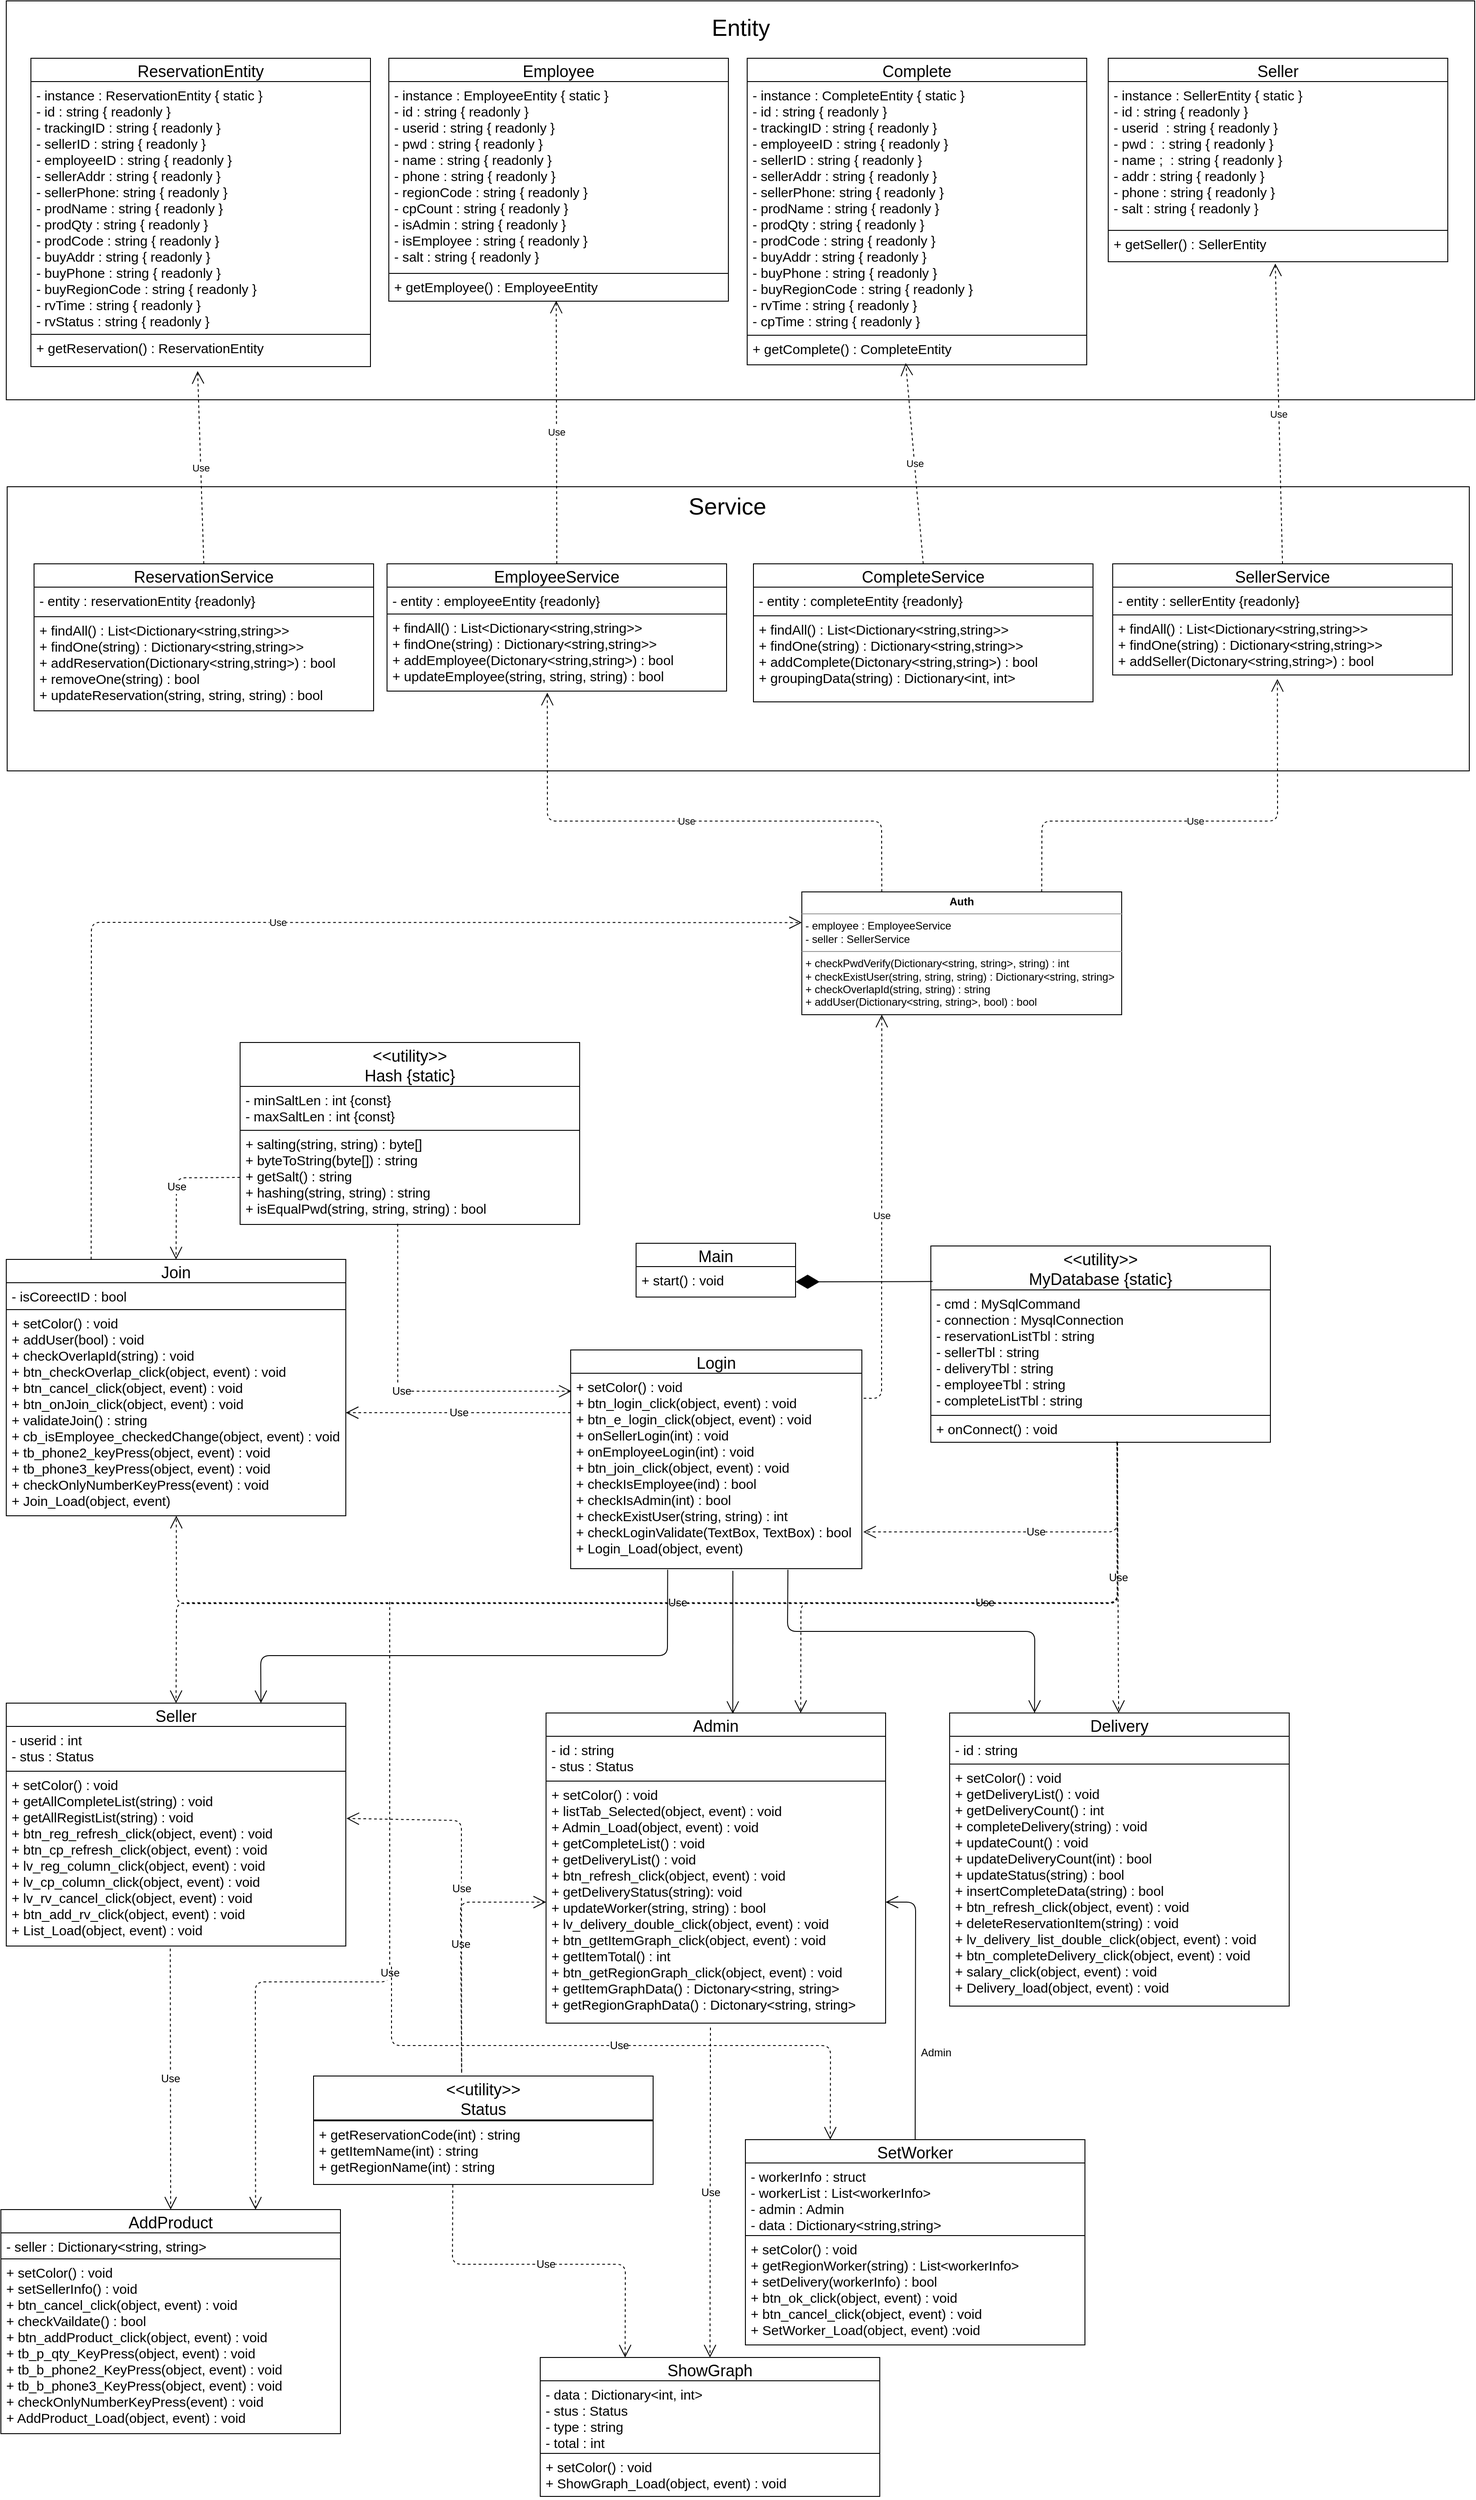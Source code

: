 <mxfile version="14.8.4" type="github">
  <diagram id="oSv4Y92BBNnoPvyLPGs2" name="Page-1">
    <mxGraphModel dx="1422" dy="4244" grid="0" gridSize="10" guides="1" tooltips="1" connect="1" arrows="1" fold="1" page="1" pageScale="1" pageWidth="827" pageHeight="1169" math="0" shadow="0">
      <root>
        <mxCell id="0" />
        <mxCell id="1" parent="0" />
        <mxCell id="yORRtbGyCObNPFcXxPLe-13" value="" style="rounded=0;whiteSpace=wrap;html=1;" parent="1" vertex="1">
          <mxGeometry x="449" y="-1992" width="1632" height="317" as="geometry" />
        </mxCell>
        <mxCell id="5RVhHK1BcyktXu9WH8TN-3" value="Main" style="swimlane;fontStyle=0;childLayout=stackLayout;horizontal=1;startSize=26;fillColor=none;horizontalStack=0;resizeParent=1;resizeParentMax=0;resizeLast=0;collapsible=1;marginBottom=0;fontSize=18;" parent="1" vertex="1">
          <mxGeometry x="1151" y="-1148" width="178" height="60" as="geometry" />
        </mxCell>
        <mxCell id="5RVhHK1BcyktXu9WH8TN-5" value="+ start() : void" style="text;strokeColor=none;fillColor=none;align=left;verticalAlign=top;spacingLeft=4;spacingRight=4;overflow=hidden;rotatable=0;points=[[0,0.5],[1,0.5]];portConstraint=eastwest;fontSize=15;" parent="5RVhHK1BcyktXu9WH8TN-3" vertex="1">
          <mxGeometry y="26" width="178" height="34" as="geometry" />
        </mxCell>
        <mxCell id="5RVhHK1BcyktXu9WH8TN-8" value="Login" style="swimlane;fontStyle=0;childLayout=stackLayout;horizontal=1;startSize=26;fillColor=none;horizontalStack=0;resizeParent=1;resizeParentMax=0;resizeLast=0;collapsible=1;marginBottom=0;fontSize=18;" parent="1" vertex="1">
          <mxGeometry x="1078" y="-1029" width="325" height="244" as="geometry" />
        </mxCell>
        <mxCell id="5RVhHK1BcyktXu9WH8TN-9" value="+ setColor() : void&#xa;+ btn_login_click(object, event) : void&#xa;+ btn_e_login_click(object, event) : void&#xa;+ onSellerLogin(int) : void&#xa;+ onEmployeeLogin(int) : void&#xa;+ btn_join_click(object, event) : void&#xa;+ checkIsEmployee(ind) : bool&#xa;+ checkIsAdmin(int) : bool&#xa;+ checkExistUser(string, string) : int&#xa;+ checkLoginValidate(TextBox, TextBox) : bool&#xa;+ Login_Load(object, event)" style="text;strokeColor=none;fillColor=none;align=left;verticalAlign=top;spacingLeft=4;spacingRight=4;overflow=hidden;rotatable=0;points=[[0,0.5],[1,0.5]];portConstraint=eastwest;fontSize=15;" parent="5RVhHK1BcyktXu9WH8TN-8" vertex="1">
          <mxGeometry y="26" width="325" height="218" as="geometry" />
        </mxCell>
        <mxCell id="5RVhHK1BcyktXu9WH8TN-11" value="Join" style="swimlane;fontStyle=0;childLayout=stackLayout;horizontal=1;startSize=26;fillColor=none;horizontalStack=0;resizeParent=1;resizeParentMax=0;resizeLast=0;collapsible=1;marginBottom=0;fontSize=18;" parent="1" vertex="1">
          <mxGeometry x="448" y="-1130" width="379" height="286" as="geometry" />
        </mxCell>
        <mxCell id="5RVhHK1BcyktXu9WH8TN-12" value="- isCoreectID : bool" style="text;fillColor=none;align=left;verticalAlign=top;spacingLeft=4;spacingRight=4;overflow=hidden;rotatable=0;points=[[0,0.5],[1,0.5]];portConstraint=eastwest;fontSize=15;strokeWidth=1;perimeterSpacing=0;rounded=0;strokeColor=#000000;" parent="5RVhHK1BcyktXu9WH8TN-11" vertex="1">
          <mxGeometry y="26" width="379" height="30" as="geometry" />
        </mxCell>
        <mxCell id="5RVhHK1BcyktXu9WH8TN-13" value="+ setColor() : void&#xa;+ addUser(bool) : void&#xa;+ checkOverlapId(string) : void&#xa;+ btn_checkOverlap_click(object, event) : void&#xa;+ btn_cancel_click(object, event) : void&#xa;+ btn_onJoin_click(object, event) : void&#xa;+ validateJoin() : string&#xa;+ cb_isEmployee_checkedChange(object, event) : void&#xa;+ tb_phone2_keyPress(object, event) : void&#xa;+ tb_phone3_keyPress(object, event) : void&#xa;+ checkOnlyNumberKeyPress(event) : void&#xa;+ Join_Load(object, event)" style="text;strokeColor=none;fillColor=none;align=left;verticalAlign=top;spacingLeft=4;spacingRight=4;overflow=hidden;rotatable=0;points=[[0,0.5],[1,0.5]];portConstraint=eastwest;fontSize=15;" parent="5RVhHK1BcyktXu9WH8TN-11" vertex="1">
          <mxGeometry y="56" width="379" height="230" as="geometry" />
        </mxCell>
        <mxCell id="5RVhHK1BcyktXu9WH8TN-17" value="Seller" style="swimlane;fontStyle=0;childLayout=stackLayout;horizontal=1;startSize=26;fillColor=none;horizontalStack=0;resizeParent=1;resizeParentMax=0;resizeLast=0;collapsible=1;marginBottom=0;fontSize=18;" parent="1" vertex="1">
          <mxGeometry x="448" y="-635" width="379" height="271" as="geometry" />
        </mxCell>
        <mxCell id="5RVhHK1BcyktXu9WH8TN-18" value="- userid : int&#xa;- stus : Status" style="text;fillColor=none;align=left;verticalAlign=top;spacingLeft=4;spacingRight=4;overflow=hidden;rotatable=0;points=[[0,0.5],[1,0.5]];portConstraint=eastwest;fontSize=15;strokeWidth=1;perimeterSpacing=0;rounded=0;strokeColor=#000000;" parent="5RVhHK1BcyktXu9WH8TN-17" vertex="1">
          <mxGeometry y="26" width="379" height="50" as="geometry" />
        </mxCell>
        <mxCell id="5RVhHK1BcyktXu9WH8TN-22" value="+ setColor() : void&#xa;+ getAllCompleteList(string) : void&#xa;+ getAllRegistList(string) : void&#xa;+ btn_reg_refresh_click(object, event) : void&#xa;+ btn_cp_refresh_click(object, event) : void&#xa;+ lv_reg_column_click(object, event) : void&#xa;+ lv_cp_column_click(object, event) : void&#xa;+ lv_rv_cancel_click(object, event) : void&#xa;+ btn_add_rv_click(object, event) : void&#xa;+ List_Load(object, event) : void" style="text;fillColor=none;align=left;verticalAlign=top;spacingLeft=4;spacingRight=4;overflow=hidden;rotatable=0;points=[[0,0.5],[1,0.5]];portConstraint=eastwest;fontSize=15;strokeWidth=1;perimeterSpacing=0;rounded=0;strokeColor=#000000;" parent="5RVhHK1BcyktXu9WH8TN-17" vertex="1">
          <mxGeometry y="76" width="379" height="195" as="geometry" />
        </mxCell>
        <mxCell id="5RVhHK1BcyktXu9WH8TN-23" value="AddProduct" style="swimlane;fontStyle=0;childLayout=stackLayout;horizontal=1;startSize=26;fillColor=none;horizontalStack=0;resizeParent=1;resizeParentMax=0;resizeLast=0;collapsible=1;marginBottom=0;fontSize=18;" parent="1" vertex="1">
          <mxGeometry x="442" y="-70" width="379" height="250" as="geometry" />
        </mxCell>
        <mxCell id="5RVhHK1BcyktXu9WH8TN-24" value="- seller : Dictionary&lt;string, string&gt;" style="text;fillColor=none;align=left;verticalAlign=top;spacingLeft=4;spacingRight=4;overflow=hidden;rotatable=0;points=[[0,0.5],[1,0.5]];portConstraint=eastwest;fontSize=15;strokeWidth=1;perimeterSpacing=0;rounded=0;strokeColor=#000000;" parent="5RVhHK1BcyktXu9WH8TN-23" vertex="1">
          <mxGeometry y="26" width="379" height="29" as="geometry" />
        </mxCell>
        <mxCell id="5RVhHK1BcyktXu9WH8TN-25" value="+ setColor() : void&#xa;+ setSellerInfo() : void&#xa;+ btn_cancel_click(object, event) : void&#xa;+ checkVaildate() : bool&#xa;+ btn_addProduct_click(object, event) : void&#xa;+ tb_p_qty_KeyPress(object, event) : void&#xa;+ tb_b_phone2_KeyPress(object, event) : void&#xa;+ tb_b_phone3_KeyPress(object, event) : void&#xa;+ checkOnlyNumberKeyPress(event) : void&#xa;+ AddProduct_Load(object, event) : void" style="text;fillColor=none;align=left;verticalAlign=top;spacingLeft=4;spacingRight=4;overflow=hidden;rotatable=0;points=[[0,0.5],[1,0.5]];portConstraint=eastwest;fontSize=15;strokeWidth=1;perimeterSpacing=0;rounded=0;strokeColor=#000000;" parent="5RVhHK1BcyktXu9WH8TN-23" vertex="1">
          <mxGeometry y="55" width="379" height="195" as="geometry" />
        </mxCell>
        <mxCell id="5RVhHK1BcyktXu9WH8TN-26" value="Admin" style="swimlane;fontStyle=0;childLayout=stackLayout;horizontal=1;startSize=26;fillColor=none;horizontalStack=0;resizeParent=1;resizeParentMax=0;resizeLast=0;collapsible=1;marginBottom=0;fontSize=18;" parent="1" vertex="1">
          <mxGeometry x="1050.5" y="-624" width="379" height="346" as="geometry" />
        </mxCell>
        <mxCell id="5RVhHK1BcyktXu9WH8TN-27" value="- id : string&#xa;- stus : Status" style="text;fillColor=none;align=left;verticalAlign=top;spacingLeft=4;spacingRight=4;overflow=hidden;rotatable=0;points=[[0,0.5],[1,0.5]];portConstraint=eastwest;fontSize=15;strokeWidth=1;perimeterSpacing=0;rounded=0;strokeColor=#000000;" parent="5RVhHK1BcyktXu9WH8TN-26" vertex="1">
          <mxGeometry y="26" width="379" height="50" as="geometry" />
        </mxCell>
        <mxCell id="5RVhHK1BcyktXu9WH8TN-28" value="+ setColor() : void&#xa;+ listTab_Selected(object, event) : void&#xa;+ Admin_Load(object, event) : void&#xa;+ getCompleteList() : void&#xa;+ getDeliveryList() : void&#xa;+ btn_refresh_click(object, event) : void&#xa;+ getDeliveryStatus(string): void&#xa;+ updateWorker(string, string) : bool&#xa;+ lv_delivery_double_click(object, event) : void&#xa;+ btn_getItemGraph_click(object, event) : void&#xa;+ getItemTotal() : int&#xa;+ btn_getRegionGraph_click(object, event) : void&#xa;+ getItemGraphData() : Dictonary&lt;string, string&gt;&#xa;+ getRegionGraphData() : Dictonary&lt;string, string&gt;" style="text;fillColor=none;align=left;verticalAlign=top;spacingLeft=4;spacingRight=4;overflow=hidden;rotatable=0;points=[[0,0.5],[1,0.5]];portConstraint=eastwest;fontSize=15;strokeWidth=1;perimeterSpacing=0;rounded=0;strokeColor=#000000;" parent="5RVhHK1BcyktXu9WH8TN-26" vertex="1">
          <mxGeometry y="76" width="379" height="270" as="geometry" />
        </mxCell>
        <mxCell id="5RVhHK1BcyktXu9WH8TN-29" value="Delivery" style="swimlane;fontStyle=0;childLayout=stackLayout;horizontal=1;startSize=26;fillColor=none;horizontalStack=0;resizeParent=1;resizeParentMax=0;resizeLast=0;collapsible=1;marginBottom=0;fontSize=18;" parent="1" vertex="1">
          <mxGeometry x="1501" y="-624" width="379" height="327" as="geometry" />
        </mxCell>
        <mxCell id="5RVhHK1BcyktXu9WH8TN-30" value="- id : string" style="text;fillColor=none;align=left;verticalAlign=top;spacingLeft=4;spacingRight=4;overflow=hidden;rotatable=0;points=[[0,0.5],[1,0.5]];portConstraint=eastwest;fontSize=15;strokeWidth=1;perimeterSpacing=0;rounded=0;strokeColor=#000000;" parent="5RVhHK1BcyktXu9WH8TN-29" vertex="1">
          <mxGeometry y="26" width="379" height="31" as="geometry" />
        </mxCell>
        <mxCell id="5RVhHK1BcyktXu9WH8TN-31" value="+ setColor() : void&#xa;+ getDeliveryList() : void&#xa;+ getDeliveryCount() : int&#xa;+ completeDelivery(string) : void&#xa;+ updateCount() : void&#xa;+ updateDeliveryCount(int) : bool&#xa;+ updateStatus(string) : bool&#xa;+ insertCompleteData(string) : bool&#xa;+ btn_refresh_click(object, event) : void&#xa;+ deleteReservationItem(string) : void&#xa;+ lv_delivery_list_double_click(object, event) : void&#xa;+ btn_completeDelivery_click(object, event) : void&#xa;+ salary_click(object, event) : void&#xa;+ Delivery_load(object, event) : void" style="text;fillColor=none;align=left;verticalAlign=top;spacingLeft=4;spacingRight=4;overflow=hidden;rotatable=0;points=[[0,0.5],[1,0.5]];portConstraint=eastwest;fontSize=15;strokeWidth=1;perimeterSpacing=0;rounded=0;strokeColor=#000000;" parent="5RVhHK1BcyktXu9WH8TN-29" vertex="1">
          <mxGeometry y="57" width="379" height="270" as="geometry" />
        </mxCell>
        <mxCell id="5RVhHK1BcyktXu9WH8TN-32" value="SetWorker" style="swimlane;fontStyle=0;childLayout=stackLayout;horizontal=1;startSize=26;fillColor=none;horizontalStack=0;resizeParent=1;resizeParentMax=0;resizeLast=0;collapsible=1;marginBottom=0;fontSize=18;" parent="1" vertex="1">
          <mxGeometry x="1273" y="-148" width="379" height="229" as="geometry" />
        </mxCell>
        <mxCell id="5RVhHK1BcyktXu9WH8TN-33" value="- workerInfo : struct&#xa;- workerList : List&lt;workerInfo&gt;&#xa;- admin : Admin&#xa;- data : Dictionary&lt;string,string&gt;&#xa;" style="text;fillColor=none;align=left;verticalAlign=top;spacingLeft=4;spacingRight=4;overflow=hidden;rotatable=0;points=[[0,0.5],[1,0.5]];portConstraint=eastwest;fontSize=15;strokeWidth=1;perimeterSpacing=0;rounded=0;strokeColor=#000000;" parent="5RVhHK1BcyktXu9WH8TN-32" vertex="1">
          <mxGeometry y="26" width="379" height="81" as="geometry" />
        </mxCell>
        <mxCell id="5RVhHK1BcyktXu9WH8TN-34" value="+ setColor() : void&#xa;+ getRegionWorker(string) : List&lt;workerInfo&gt;&#xa;+ setDelivery(workerInfo) : bool&#xa;+ btn_ok_click(object, event) : void&#xa;+ btn_cancel_click(object, event) : void&#xa;+ SetWorker_Load(object, event) :void" style="text;fillColor=none;align=left;verticalAlign=top;spacingLeft=4;spacingRight=4;overflow=hidden;rotatable=0;points=[[0,0.5],[1,0.5]];portConstraint=eastwest;fontSize=15;strokeWidth=1;perimeterSpacing=0;rounded=0;strokeColor=#000000;" parent="5RVhHK1BcyktXu9WH8TN-32" vertex="1">
          <mxGeometry y="107" width="379" height="122" as="geometry" />
        </mxCell>
        <mxCell id="5RVhHK1BcyktXu9WH8TN-35" value="ShowGraph" style="swimlane;fontStyle=0;childLayout=stackLayout;horizontal=1;startSize=26;fillColor=none;horizontalStack=0;resizeParent=1;resizeParentMax=0;resizeLast=0;collapsible=1;marginBottom=0;fontSize=18;" parent="1" vertex="1">
          <mxGeometry x="1044" y="95" width="379" height="155" as="geometry" />
        </mxCell>
        <mxCell id="5RVhHK1BcyktXu9WH8TN-36" value="- data : Dictionary&lt;int, int&gt;&#xa;- stus : Status&#xa;- type : string&#xa;- total : int" style="text;fillColor=none;align=left;verticalAlign=top;spacingLeft=4;spacingRight=4;overflow=hidden;rotatable=0;points=[[0,0.5],[1,0.5]];portConstraint=eastwest;fontSize=15;strokeWidth=1;perimeterSpacing=0;rounded=0;strokeColor=#000000;" parent="5RVhHK1BcyktXu9WH8TN-35" vertex="1">
          <mxGeometry y="26" width="379" height="81" as="geometry" />
        </mxCell>
        <mxCell id="5RVhHK1BcyktXu9WH8TN-37" value="+ setColor() : void&#xa;+ ShowGraph_Load(object, event) : void" style="text;fillColor=none;align=left;verticalAlign=top;spacingLeft=4;spacingRight=4;overflow=hidden;rotatable=0;points=[[0,0.5],[1,0.5]];portConstraint=eastwest;fontSize=15;strokeWidth=1;perimeterSpacing=0;rounded=0;strokeColor=#000000;" parent="5RVhHK1BcyktXu9WH8TN-35" vertex="1">
          <mxGeometry y="107" width="379" height="48" as="geometry" />
        </mxCell>
        <mxCell id="5RVhHK1BcyktXu9WH8TN-38" value="&lt;&lt;utility&gt;&gt;&#xa;Hash {static}" style="swimlane;fontStyle=0;childLayout=stackLayout;horizontal=1;startSize=49;fillColor=none;horizontalStack=0;resizeParent=1;resizeParentMax=0;resizeLast=0;collapsible=1;marginBottom=0;fontSize=18;" parent="1" vertex="1">
          <mxGeometry x="709" y="-1372" width="379" height="203" as="geometry" />
        </mxCell>
        <mxCell id="5RVhHK1BcyktXu9WH8TN-39" value="- minSaltLen : int {const}&#xa;- maxSaltLen : int {const}&#xa;" style="text;fillColor=none;align=left;verticalAlign=top;spacingLeft=4;spacingRight=4;overflow=hidden;rotatable=0;points=[[0,0.5],[1,0.5]];portConstraint=eastwest;fontSize=15;strokeWidth=1;perimeterSpacing=0;rounded=0;strokeColor=#000000;" parent="5RVhHK1BcyktXu9WH8TN-38" vertex="1">
          <mxGeometry y="49" width="379" height="49" as="geometry" />
        </mxCell>
        <mxCell id="5RVhHK1BcyktXu9WH8TN-40" value="+ salting(string, string) : byte[]&#xa;+ byteToString(byte[]) : string&#xa;+ getSalt() : string&#xa;+ hashing(string, string) : string&#xa;+ isEqualPwd(string, string, string) : bool" style="text;fillColor=none;align=left;verticalAlign=top;spacingLeft=4;spacingRight=4;overflow=hidden;rotatable=0;points=[[0,0.5],[1,0.5]];portConstraint=eastwest;fontSize=15;strokeWidth=1;perimeterSpacing=0;rounded=0;strokeColor=#000000;" parent="5RVhHK1BcyktXu9WH8TN-38" vertex="1">
          <mxGeometry y="98" width="379" height="105" as="geometry" />
        </mxCell>
        <mxCell id="5RVhHK1BcyktXu9WH8TN-41" value="&lt;&lt;utility&gt;&gt;&#xa;MyDatabase {static}" style="swimlane;fontStyle=0;childLayout=stackLayout;horizontal=1;startSize=49;fillColor=none;horizontalStack=0;resizeParent=1;resizeParentMax=0;resizeLast=0;collapsible=1;marginBottom=0;fontSize=18;" parent="1" vertex="1">
          <mxGeometry x="1480" y="-1145" width="379" height="219" as="geometry" />
        </mxCell>
        <mxCell id="5RVhHK1BcyktXu9WH8TN-42" value="- cmd : MySqlCommand&#xa;- connection : MysqlConnection&#xa;- reservationListTbl : string&#xa;- sellerTbl : string&#xa;- deliveryTbl : string&#xa;- employeeTbl : string&#xa;- completeListTbl : string" style="text;fillColor=none;align=left;verticalAlign=top;spacingLeft=4;spacingRight=4;overflow=hidden;rotatable=0;points=[[0,0.5],[1,0.5]];portConstraint=eastwest;fontSize=15;strokeWidth=1;perimeterSpacing=0;rounded=0;strokeColor=#000000;" parent="5RVhHK1BcyktXu9WH8TN-41" vertex="1">
          <mxGeometry y="49" width="379" height="140" as="geometry" />
        </mxCell>
        <mxCell id="5RVhHK1BcyktXu9WH8TN-43" value="+ onConnect() : void" style="text;fillColor=none;align=left;verticalAlign=top;spacingLeft=4;spacingRight=4;overflow=hidden;rotatable=0;points=[[0,0.5],[1,0.5]];portConstraint=eastwest;fontSize=15;strokeWidth=1;perimeterSpacing=0;rounded=0;strokeColor=#000000;" parent="5RVhHK1BcyktXu9WH8TN-41" vertex="1">
          <mxGeometry y="189" width="379" height="30" as="geometry" />
        </mxCell>
        <mxCell id="5RVhHK1BcyktXu9WH8TN-44" value="&lt;&lt;utility&gt;&gt;&#xa;Status" style="swimlane;fontStyle=0;childLayout=stackLayout;horizontal=1;startSize=49;fillColor=none;horizontalStack=0;resizeParent=1;resizeParentMax=0;resizeLast=0;collapsible=1;marginBottom=0;fontSize=18;" parent="1" vertex="1">
          <mxGeometry x="791" y="-219" width="379" height="121" as="geometry" />
        </mxCell>
        <mxCell id="5RVhHK1BcyktXu9WH8TN-45" value="" style="text;fillColor=none;align=left;verticalAlign=top;spacingLeft=4;spacingRight=4;overflow=hidden;rotatable=0;points=[[0,0.5],[1,0.5]];portConstraint=eastwest;fontSize=15;strokeWidth=1;perimeterSpacing=0;rounded=0;strokeColor=#000000;" parent="5RVhHK1BcyktXu9WH8TN-44" vertex="1">
          <mxGeometry y="49" width="379" height="1" as="geometry" />
        </mxCell>
        <mxCell id="5RVhHK1BcyktXu9WH8TN-46" value="+ getReservationCode(int) : string&#xa;+ getItemName(int) : string&#xa;+ getRegionName(int) : string&#xa;" style="text;fillColor=none;align=left;verticalAlign=top;spacingLeft=4;spacingRight=4;overflow=hidden;rotatable=0;points=[[0,0.5],[1,0.5]];portConstraint=eastwest;fontSize=15;strokeWidth=1;perimeterSpacing=0;rounded=0;strokeColor=#000000;" parent="5RVhHK1BcyktXu9WH8TN-44" vertex="1">
          <mxGeometry y="50" width="379" height="71" as="geometry" />
        </mxCell>
        <mxCell id="5RVhHK1BcyktXu9WH8TN-48" value="Use" style="endArrow=open;endSize=12;dashed=1;html=1;fontSize=12;exitX=0.483;exitY=1.015;exitDx=0;exitDy=0;exitPerimeter=0;entryX=0.5;entryY=0;entryDx=0;entryDy=0;" parent="1" source="5RVhHK1BcyktXu9WH8TN-22" target="5RVhHK1BcyktXu9WH8TN-23" edge="1">
          <mxGeometry width="160" relative="1" as="geometry">
            <mxPoint x="980" y="-657" as="sourcePoint" />
            <mxPoint x="1140" y="-657" as="targetPoint" />
          </mxGeometry>
        </mxCell>
        <mxCell id="5RVhHK1BcyktXu9WH8TN-49" value="Use" style="endArrow=open;endSize=12;dashed=1;html=1;fontSize=12;entryX=0.5;entryY=0;entryDx=0;entryDy=0;" parent="1" target="5RVhHK1BcyktXu9WH8TN-35" edge="1">
          <mxGeometry width="160" relative="1" as="geometry">
            <mxPoint x="1234" y="-273" as="sourcePoint" />
            <mxPoint x="1140" y="-377" as="targetPoint" />
            <Array as="points" />
          </mxGeometry>
        </mxCell>
        <mxCell id="5RVhHK1BcyktXu9WH8TN-51" value="Use" style="endArrow=open;endSize=12;dashed=1;html=1;fontSize=12;entryX=1;entryY=0.5;entryDx=0;entryDy=0;" parent="1" target="5RVhHK1BcyktXu9WH8TN-13" edge="1">
          <mxGeometry width="160" relative="1" as="geometry">
            <mxPoint x="1078" y="-959" as="sourcePoint" />
            <mxPoint x="1140" y="-743" as="targetPoint" />
          </mxGeometry>
        </mxCell>
        <mxCell id="5RVhHK1BcyktXu9WH8TN-53" value="" style="endArrow=open;endFill=1;endSize=12;html=1;fontSize=12;entryX=1;entryY=0.5;entryDx=0;entryDy=0;exitX=0.5;exitY=0;exitDx=0;exitDy=0;" parent="1" source="5RVhHK1BcyktXu9WH8TN-32" target="5RVhHK1BcyktXu9WH8TN-28" edge="1">
          <mxGeometry width="160" relative="1" as="geometry">
            <mxPoint x="980" y="57" as="sourcePoint" />
            <mxPoint x="1140" y="57" as="targetPoint" />
            <Array as="points">
              <mxPoint x="1463" y="-413" />
            </Array>
          </mxGeometry>
        </mxCell>
        <mxCell id="5RVhHK1BcyktXu9WH8TN-54" value="Admin" style="text;html=1;strokeColor=none;fillColor=none;align=center;verticalAlign=middle;whiteSpace=wrap;rounded=0;fontSize=12;" parent="1" vertex="1">
          <mxGeometry x="1466" y="-255" width="40" height="20" as="geometry" />
        </mxCell>
        <mxCell id="5RVhHK1BcyktXu9WH8TN-56" value="Use" style="endArrow=open;endSize=12;dashed=1;html=1;fontSize=12;exitX=0.436;exitY=-0.044;exitDx=0;exitDy=0;entryX=0;entryY=0.5;entryDx=0;entryDy=0;exitPerimeter=0;" parent="1" source="5RVhHK1BcyktXu9WH8TN-44" target="5RVhHK1BcyktXu9WH8TN-28" edge="1">
          <mxGeometry width="160" relative="1" as="geometry">
            <mxPoint x="1054" y="-496" as="sourcePoint" />
            <mxPoint x="1214" y="-496" as="targetPoint" />
            <Array as="points">
              <mxPoint x="955" y="-413" />
            </Array>
          </mxGeometry>
        </mxCell>
        <mxCell id="5RVhHK1BcyktXu9WH8TN-58" value="Use" style="endArrow=open;endSize=12;dashed=1;html=1;fontSize=12;entryX=1.002;entryY=0.27;entryDx=0;entryDy=0;exitX=0.436;exitY=-0.03;exitDx=0;exitDy=0;exitPerimeter=0;entryPerimeter=0;" parent="1" source="5RVhHK1BcyktXu9WH8TN-44" target="5RVhHK1BcyktXu9WH8TN-22" edge="1">
          <mxGeometry width="160" relative="1" as="geometry">
            <mxPoint x="491" y="-740" as="sourcePoint" />
            <mxPoint x="1035" y="-609" as="targetPoint" />
            <Array as="points">
              <mxPoint x="956" y="-504" />
            </Array>
          </mxGeometry>
        </mxCell>
        <mxCell id="5RVhHK1BcyktXu9WH8TN-59" value="Use" style="endArrow=open;endSize=12;dashed=1;html=1;fontSize=12;entryX=0.25;entryY=0;entryDx=0;entryDy=0;exitX=0.41;exitY=1.005;exitDx=0;exitDy=0;exitPerimeter=0;" parent="1" source="5RVhHK1BcyktXu9WH8TN-46" target="5RVhHK1BcyktXu9WH8TN-35" edge="1">
          <mxGeometry width="160" relative="1" as="geometry">
            <mxPoint x="976" y="-104" as="sourcePoint" />
            <mxPoint x="866" y="-143" as="targetPoint" />
            <Array as="points">
              <mxPoint x="946" y="-9" />
              <mxPoint x="1139" y="-9" />
            </Array>
          </mxGeometry>
        </mxCell>
        <mxCell id="5RVhHK1BcyktXu9WH8TN-60" value="Use" style="endArrow=open;endSize=12;dashed=1;html=1;fontSize=12;exitX=0;exitY=0.5;exitDx=0;exitDy=0;entryX=0.5;entryY=0;entryDx=0;entryDy=0;" parent="1" source="5RVhHK1BcyktXu9WH8TN-40" target="5RVhHK1BcyktXu9WH8TN-11" edge="1">
          <mxGeometry width="160" relative="1" as="geometry">
            <mxPoint x="876" y="-1025" as="sourcePoint" />
            <mxPoint x="1036" y="-1025" as="targetPoint" />
            <Array as="points">
              <mxPoint x="638" y="-1221" />
            </Array>
          </mxGeometry>
        </mxCell>
        <mxCell id="5RVhHK1BcyktXu9WH8TN-61" value="Use" style="endArrow=open;endSize=12;dashed=1;html=1;fontSize=12;exitX=0.464;exitY=0.993;exitDx=0;exitDy=0;exitPerimeter=0;entryX=0.003;entryY=0.092;entryDx=0;entryDy=0;entryPerimeter=0;" parent="1" source="5RVhHK1BcyktXu9WH8TN-40" target="5RVhHK1BcyktXu9WH8TN-9" edge="1">
          <mxGeometry width="160" relative="1" as="geometry">
            <mxPoint x="876" y="-1025" as="sourcePoint" />
            <mxPoint x="1036" y="-1025" as="targetPoint" />
            <Array as="points">
              <mxPoint x="885" y="-983" />
            </Array>
          </mxGeometry>
        </mxCell>
        <mxCell id="5RVhHK1BcyktXu9WH8TN-63" value="" style="endArrow=diamondThin;endFill=1;endSize=24;html=1;fontSize=12;entryX=1;entryY=0.5;entryDx=0;entryDy=0;exitX=0.005;exitY=0.181;exitDx=0;exitDy=0;exitPerimeter=0;" parent="1" source="5RVhHK1BcyktXu9WH8TN-41" target="5RVhHK1BcyktXu9WH8TN-5" edge="1">
          <mxGeometry width="160" relative="1" as="geometry">
            <mxPoint x="1373" y="-1065" as="sourcePoint" />
            <mxPoint x="1512" y="-1005" as="targetPoint" />
          </mxGeometry>
        </mxCell>
        <mxCell id="5RVhHK1BcyktXu9WH8TN-64" value="" style="endArrow=open;endFill=1;endSize=12;html=1;fontSize=12;exitX=0.333;exitY=1.005;exitDx=0;exitDy=0;exitPerimeter=0;entryX=0.75;entryY=0;entryDx=0;entryDy=0;" parent="1" source="5RVhHK1BcyktXu9WH8TN-9" target="5RVhHK1BcyktXu9WH8TN-17" edge="1">
          <mxGeometry width="160" relative="1" as="geometry">
            <mxPoint x="1059" y="-568" as="sourcePoint" />
            <mxPoint x="1219" y="-568" as="targetPoint" />
            <Array as="points">
              <mxPoint x="1186" y="-688" />
              <mxPoint x="732" y="-688" />
            </Array>
          </mxGeometry>
        </mxCell>
        <mxCell id="5RVhHK1BcyktXu9WH8TN-65" value="" style="endArrow=open;endFill=1;endSize=12;html=1;fontSize=12;exitX=0.557;exitY=1.011;exitDx=0;exitDy=0;exitPerimeter=0;entryX=0.55;entryY=0.003;entryDx=0;entryDy=0;entryPerimeter=0;" parent="1" source="5RVhHK1BcyktXu9WH8TN-9" target="5RVhHK1BcyktXu9WH8TN-26" edge="1">
          <mxGeometry width="160" relative="1" as="geometry">
            <mxPoint x="1059" y="-568" as="sourcePoint" />
            <mxPoint x="1219" y="-568" as="targetPoint" />
          </mxGeometry>
        </mxCell>
        <mxCell id="5RVhHK1BcyktXu9WH8TN-66" value="" style="endArrow=open;endFill=1;endSize=12;html=1;fontSize=12;exitX=0.746;exitY=1.005;exitDx=0;exitDy=0;exitPerimeter=0;entryX=0.25;entryY=0;entryDx=0;entryDy=0;" parent="1" source="5RVhHK1BcyktXu9WH8TN-9" target="5RVhHK1BcyktXu9WH8TN-29" edge="1">
          <mxGeometry width="160" relative="1" as="geometry">
            <mxPoint x="1059" y="-568" as="sourcePoint" />
            <mxPoint x="1219" y="-568" as="targetPoint" />
            <Array as="points">
              <mxPoint x="1320" y="-715" />
              <mxPoint x="1596" y="-715" />
            </Array>
          </mxGeometry>
        </mxCell>
        <mxCell id="5RVhHK1BcyktXu9WH8TN-69" value="Use" style="endArrow=open;endSize=12;dashed=1;html=1;fontSize=12;" parent="1" target="5RVhHK1BcyktXu9WH8TN-29" edge="1">
          <mxGeometry width="160" relative="1" as="geometry">
            <mxPoint x="1688" y="-925" as="sourcePoint" />
            <mxPoint x="1329" y="-755" as="targetPoint" />
          </mxGeometry>
        </mxCell>
        <mxCell id="5RVhHK1BcyktXu9WH8TN-70" value="Use" style="endArrow=open;endSize=12;dashed=1;html=1;fontSize=12;exitX=0.548;exitY=0.971;exitDx=0;exitDy=0;exitPerimeter=0;entryX=0.75;entryY=0;entryDx=0;entryDy=0;" parent="1" source="5RVhHK1BcyktXu9WH8TN-43" target="5RVhHK1BcyktXu9WH8TN-26" edge="1">
          <mxGeometry width="160" relative="1" as="geometry">
            <mxPoint x="1169" y="-755" as="sourcePoint" />
            <mxPoint x="1285" y="-627" as="targetPoint" />
            <Array as="points">
              <mxPoint x="1688" y="-747" />
              <mxPoint x="1335" y="-747" />
            </Array>
          </mxGeometry>
        </mxCell>
        <mxCell id="5RVhHK1BcyktXu9WH8TN-72" value="Use" style="endArrow=open;endSize=12;dashed=1;html=1;fontSize=12;exitX=0.549;exitY=1;exitDx=0;exitDy=0;exitPerimeter=0;entryX=1.005;entryY=0.812;entryDx=0;entryDy=0;entryPerimeter=0;" parent="1" source="5RVhHK1BcyktXu9WH8TN-43" target="5RVhHK1BcyktXu9WH8TN-9" edge="1">
          <mxGeometry width="160" relative="1" as="geometry">
            <mxPoint x="1278" y="-658" as="sourcePoint" />
            <mxPoint x="1438" y="-658" as="targetPoint" />
            <Array as="points">
              <mxPoint x="1688" y="-826" />
            </Array>
          </mxGeometry>
        </mxCell>
        <mxCell id="5RVhHK1BcyktXu9WH8TN-76" value="Use" style="endArrow=open;endSize=12;dashed=1;html=1;fontSize=12;exitX=0.548;exitY=0.971;exitDx=0;exitDy=0;exitPerimeter=0;entryX=0.5;entryY=0;entryDx=0;entryDy=0;" parent="1" target="5RVhHK1BcyktXu9WH8TN-17" edge="1">
          <mxGeometry width="160" relative="1" as="geometry">
            <mxPoint x="1687.942" y="-926.87" as="sourcePoint" />
            <mxPoint x="556" y="-754" as="targetPoint" />
            <Array as="points">
              <mxPoint x="1688.25" y="-747" />
              <mxPoint x="1335.25" y="-747" />
              <mxPoint x="638" y="-747" />
            </Array>
          </mxGeometry>
        </mxCell>
        <mxCell id="5RVhHK1BcyktXu9WH8TN-77" value="" style="endArrow=open;endSize=12;dashed=1;html=1;fontSize=12;exitX=0.548;exitY=0.971;exitDx=0;exitDy=0;exitPerimeter=0;" parent="1" target="5RVhHK1BcyktXu9WH8TN-13" edge="1">
          <mxGeometry width="160" relative="1" as="geometry">
            <mxPoint x="1688.442" y="-926.0" as="sourcePoint" />
            <mxPoint x="580.0" y="-632.13" as="targetPoint" />
            <Array as="points">
              <mxPoint x="1688.75" y="-746.13" />
              <mxPoint x="1335.75" y="-746.13" />
              <mxPoint x="638" y="-746" />
            </Array>
          </mxGeometry>
        </mxCell>
        <mxCell id="5RVhHK1BcyktXu9WH8TN-82" value="Use" style="endArrow=open;endSize=12;dashed=1;html=1;fontSize=12;entryX=0.75;entryY=0;entryDx=0;entryDy=0;" parent="1" target="5RVhHK1BcyktXu9WH8TN-23" edge="1">
          <mxGeometry width="160" relative="1" as="geometry">
            <mxPoint x="876" y="-748" as="sourcePoint" />
            <mxPoint x="1145" y="-602" as="targetPoint" />
            <Array as="points">
              <mxPoint x="876" y="-324" />
              <mxPoint x="726" y="-324" />
            </Array>
          </mxGeometry>
        </mxCell>
        <mxCell id="5RVhHK1BcyktXu9WH8TN-83" value="Use" style="endArrow=open;endSize=12;dashed=1;html=1;fontSize=12;entryX=0.25;entryY=0;entryDx=0;entryDy=0;" parent="1" target="5RVhHK1BcyktXu9WH8TN-32" edge="1">
          <mxGeometry width="160" relative="1" as="geometry">
            <mxPoint x="878" y="-341" as="sourcePoint" />
            <mxPoint x="1373" y="-159" as="targetPoint" />
            <Array as="points">
              <mxPoint x="878" y="-253" />
              <mxPoint x="1368" y="-253" />
            </Array>
          </mxGeometry>
        </mxCell>
        <mxCell id="yORRtbGyCObNPFcXxPLe-1" value="SellerService" style="swimlane;fontStyle=0;childLayout=stackLayout;horizontal=1;startSize=26;fillColor=none;horizontalStack=0;resizeParent=1;resizeParentMax=0;resizeLast=0;collapsible=1;marginBottom=0;fontSize=18;" parent="1" vertex="1">
          <mxGeometry x="1683" y="-1906" width="379" height="124" as="geometry" />
        </mxCell>
        <mxCell id="yORRtbGyCObNPFcXxPLe-2" value="- entity : sellerEntity {readonly}" style="text;fillColor=none;align=left;verticalAlign=top;spacingLeft=4;spacingRight=4;overflow=hidden;rotatable=0;points=[[0,0.5],[1,0.5]];portConstraint=eastwest;fontSize=15;strokeWidth=1;perimeterSpacing=0;rounded=0;strokeColor=#000000;" parent="yORRtbGyCObNPFcXxPLe-1" vertex="1">
          <mxGeometry y="26" width="379" height="31" as="geometry" />
        </mxCell>
        <mxCell id="yORRtbGyCObNPFcXxPLe-3" value="+ findAll() : List&lt;Dictionary&lt;string,string&gt;&gt;&#xa;+ findOne(string) : Dictionary&lt;string,string&gt;&gt;&#xa;+ addSeller(Dictonary&lt;string,string&gt;) : bool" style="text;fillColor=none;align=left;verticalAlign=top;spacingLeft=4;spacingRight=4;overflow=hidden;rotatable=0;points=[[0,0.5],[1,0.5]];portConstraint=eastwest;fontSize=15;strokeWidth=1;perimeterSpacing=0;rounded=0;strokeColor=#000000;" parent="yORRtbGyCObNPFcXxPLe-1" vertex="1">
          <mxGeometry y="57" width="379" height="67" as="geometry" />
        </mxCell>
        <mxCell id="yORRtbGyCObNPFcXxPLe-4" value="CompleteService" style="swimlane;fontStyle=0;childLayout=stackLayout;horizontal=1;startSize=26;fillColor=none;horizontalStack=0;resizeParent=1;resizeParentMax=0;resizeLast=0;collapsible=1;marginBottom=0;fontSize=18;" parent="1" vertex="1">
          <mxGeometry x="1282" y="-1906" width="379" height="154" as="geometry" />
        </mxCell>
        <mxCell id="yORRtbGyCObNPFcXxPLe-5" value="- entity : completeEntity {readonly}" style="text;fillColor=none;align=left;verticalAlign=top;spacingLeft=4;spacingRight=4;overflow=hidden;rotatable=0;points=[[0,0.5],[1,0.5]];portConstraint=eastwest;fontSize=15;strokeWidth=1;perimeterSpacing=0;rounded=0;strokeColor=#000000;" parent="yORRtbGyCObNPFcXxPLe-4" vertex="1">
          <mxGeometry y="26" width="379" height="32" as="geometry" />
        </mxCell>
        <mxCell id="yORRtbGyCObNPFcXxPLe-6" value="+ findAll() : List&lt;Dictionary&lt;string,string&gt;&gt;&#xa;+ findOne(string) : Dictionary&lt;string,string&gt;&gt;&#xa;+ addComplete(Dictonary&lt;string,string&gt;) : bool&#xa;+ groupingData(string) : Dictionary&lt;int, int&gt;" style="text;fillColor=none;align=left;verticalAlign=top;spacingLeft=4;spacingRight=4;overflow=hidden;rotatable=0;points=[[0,0.5],[1,0.5]];portConstraint=eastwest;fontSize=15;strokeWidth=1;perimeterSpacing=0;rounded=0;strokeColor=#000000;" parent="yORRtbGyCObNPFcXxPLe-4" vertex="1">
          <mxGeometry y="58" width="379" height="96" as="geometry" />
        </mxCell>
        <mxCell id="yORRtbGyCObNPFcXxPLe-7" value="ReservationService" style="swimlane;fontStyle=0;childLayout=stackLayout;horizontal=1;startSize=26;fillColor=none;horizontalStack=0;resizeParent=1;resizeParentMax=0;resizeLast=0;collapsible=1;marginBottom=0;fontSize=18;" parent="1" vertex="1">
          <mxGeometry x="479" y="-1906" width="379" height="164" as="geometry" />
        </mxCell>
        <mxCell id="yORRtbGyCObNPFcXxPLe-8" value="- entity : reservationEntity {readonly}" style="text;fillColor=none;align=left;verticalAlign=top;spacingLeft=4;spacingRight=4;overflow=hidden;rotatable=0;points=[[0,0.5],[1,0.5]];portConstraint=eastwest;fontSize=15;strokeWidth=1;perimeterSpacing=0;rounded=0;strokeColor=#000000;" parent="yORRtbGyCObNPFcXxPLe-7" vertex="1">
          <mxGeometry y="26" width="379" height="33" as="geometry" />
        </mxCell>
        <mxCell id="yORRtbGyCObNPFcXxPLe-9" value="+ findAll() : List&lt;Dictionary&lt;string,string&gt;&gt;&#xa;+ findOne(string) : Dictionary&lt;string,string&gt;&gt;&#xa;+ addReservation(Dictionary&lt;string,string&gt;) : bool&#xa;+ removeOne(string) : bool&#xa;+ updateReservation(string, string, string) : bool" style="text;fillColor=none;align=left;verticalAlign=top;spacingLeft=4;spacingRight=4;overflow=hidden;rotatable=0;points=[[0,0.5],[1,0.5]];portConstraint=eastwest;fontSize=15;strokeWidth=1;perimeterSpacing=0;rounded=0;strokeColor=#000000;" parent="yORRtbGyCObNPFcXxPLe-7" vertex="1">
          <mxGeometry y="59" width="379" height="105" as="geometry" />
        </mxCell>
        <mxCell id="yORRtbGyCObNPFcXxPLe-10" value="EmployeeService" style="swimlane;fontStyle=0;childLayout=stackLayout;horizontal=1;startSize=26;fillColor=none;horizontalStack=0;resizeParent=1;resizeParentMax=0;resizeLast=0;collapsible=1;marginBottom=0;fontSize=18;" parent="1" vertex="1">
          <mxGeometry x="873" y="-1906" width="379" height="142" as="geometry" />
        </mxCell>
        <mxCell id="yORRtbGyCObNPFcXxPLe-11" value="- entity : employeeEntity {readonly}" style="text;fillColor=none;align=left;verticalAlign=top;spacingLeft=4;spacingRight=4;overflow=hidden;rotatable=0;points=[[0,0.5],[1,0.5]];portConstraint=eastwest;fontSize=15;strokeWidth=1;perimeterSpacing=0;rounded=0;strokeColor=#000000;" parent="yORRtbGyCObNPFcXxPLe-10" vertex="1">
          <mxGeometry y="26" width="379" height="30" as="geometry" />
        </mxCell>
        <mxCell id="yORRtbGyCObNPFcXxPLe-12" value="+ findAll() : List&lt;Dictionary&lt;string,string&gt;&gt;&#xa;+ findOne(string) : Dictionary&lt;string,string&gt;&gt;&#xa;+ addEmployee(Dictonary&lt;string,string&gt;) : bool&#xa;+ updateEmployee(string, string, string) : bool" style="text;fillColor=none;align=left;verticalAlign=top;spacingLeft=4;spacingRight=4;overflow=hidden;rotatable=0;points=[[0,0.5],[1,0.5]];portConstraint=eastwest;fontSize=15;strokeWidth=1;perimeterSpacing=0;rounded=0;strokeColor=#000000;" parent="yORRtbGyCObNPFcXxPLe-10" vertex="1">
          <mxGeometry y="56" width="379" height="86" as="geometry" />
        </mxCell>
        <mxCell id="yORRtbGyCObNPFcXxPLe-14" value="Service" style="text;html=1;strokeColor=none;fillColor=none;align=center;verticalAlign=middle;whiteSpace=wrap;rounded=0;fontSize=26;" parent="1" vertex="1">
          <mxGeometry x="1197" y="-1994" width="112" height="47" as="geometry" />
        </mxCell>
        <mxCell id="yORRtbGyCObNPFcXxPLe-71" value="" style="rounded=0;whiteSpace=wrap;html=1;" parent="1" vertex="1">
          <mxGeometry x="448" y="-2534" width="1639" height="445" as="geometry" />
        </mxCell>
        <mxCell id="yORRtbGyCObNPFcXxPLe-72" value="Seller" style="swimlane;fontStyle=0;childLayout=stackLayout;horizontal=1;startSize=26;fillColor=none;horizontalStack=0;resizeParent=1;resizeParentMax=0;resizeLast=0;collapsible=1;marginBottom=0;fontSize=18;" parent="1" vertex="1">
          <mxGeometry x="1678" y="-2470" width="379" height="227" as="geometry" />
        </mxCell>
        <mxCell id="yORRtbGyCObNPFcXxPLe-73" value="- instance : SellerEntity { static }&#xa;- id : string { readonly }&#xa;- userid  : string { readonly }&#xa;- pwd :  : string { readonly }&#xa;- name ;  : string { readonly }&#xa;- addr : string { readonly }&#xa;- phone : string { readonly }&#xa;- salt : string { readonly }" style="text;fillColor=none;align=left;verticalAlign=top;spacingLeft=4;spacingRight=4;overflow=hidden;rotatable=0;points=[[0,0.5],[1,0.5]];portConstraint=eastwest;fontSize=15;strokeWidth=1;perimeterSpacing=0;rounded=0;strokeColor=#000000;" parent="yORRtbGyCObNPFcXxPLe-72" vertex="1">
          <mxGeometry y="26" width="379" height="166" as="geometry" />
        </mxCell>
        <mxCell id="yORRtbGyCObNPFcXxPLe-74" value="+ getSeller() : SellerEntity" style="text;fillColor=none;align=left;verticalAlign=top;spacingLeft=4;spacingRight=4;overflow=hidden;rotatable=0;points=[[0,0.5],[1,0.5]];portConstraint=eastwest;fontSize=15;strokeWidth=1;perimeterSpacing=0;rounded=0;strokeColor=#000000;" parent="yORRtbGyCObNPFcXxPLe-72" vertex="1">
          <mxGeometry y="192" width="379" height="35" as="geometry" />
        </mxCell>
        <mxCell id="yORRtbGyCObNPFcXxPLe-75" value="Complete" style="swimlane;fontStyle=0;childLayout=stackLayout;horizontal=1;startSize=26;fillColor=none;horizontalStack=0;resizeParent=1;resizeParentMax=0;resizeLast=0;collapsible=1;marginBottom=0;fontSize=18;" parent="1" vertex="1">
          <mxGeometry x="1275" y="-2470" width="379" height="342" as="geometry" />
        </mxCell>
        <mxCell id="yORRtbGyCObNPFcXxPLe-76" value="- instance : CompleteEntity { static }&#xa;- id : string { readonly }&#xa;- trackingID : string { readonly }&#xa;- employeeID : string { readonly }&#xa;- sellerID : string { readonly }&#xa;- sellerAddr : string { readonly }&#xa;- sellerPhone: string { readonly }&#xa;- prodName : string { readonly }&#xa;- prodQty : string { readonly }&#xa;- prodCode : string { readonly }&#xa;- buyAddr : string { readonly }&#xa;- buyPhone : string { readonly }&#xa;- buyRegionCode : string { readonly }&#xa;- rvTime : string { readonly }&#xa;- cpTime : string { readonly }" style="text;fillColor=none;align=left;verticalAlign=top;spacingLeft=4;spacingRight=4;overflow=hidden;rotatable=0;points=[[0,0.5],[1,0.5]];portConstraint=eastwest;fontSize=15;strokeWidth=1;perimeterSpacing=0;rounded=0;strokeColor=#000000;" parent="yORRtbGyCObNPFcXxPLe-75" vertex="1">
          <mxGeometry y="26" width="379" height="283" as="geometry" />
        </mxCell>
        <mxCell id="yORRtbGyCObNPFcXxPLe-77" value="+ getComplete() : CompleteEntity" style="text;fillColor=none;align=left;verticalAlign=top;spacingLeft=4;spacingRight=4;overflow=hidden;rotatable=0;points=[[0,0.5],[1,0.5]];portConstraint=eastwest;fontSize=15;strokeWidth=1;perimeterSpacing=0;rounded=0;strokeColor=#000000;" parent="yORRtbGyCObNPFcXxPLe-75" vertex="1">
          <mxGeometry y="309" width="379" height="33" as="geometry" />
        </mxCell>
        <mxCell id="yORRtbGyCObNPFcXxPLe-78" value="ReservationEntity" style="swimlane;fontStyle=0;childLayout=stackLayout;horizontal=1;startSize=26;fillColor=none;horizontalStack=0;resizeParent=1;resizeParentMax=0;resizeLast=0;collapsible=1;marginBottom=0;fontSize=18;" parent="1" vertex="1">
          <mxGeometry x="475.5" y="-2470" width="379" height="344" as="geometry" />
        </mxCell>
        <mxCell id="yORRtbGyCObNPFcXxPLe-79" value="- instance : ReservationEntity { static }&#xa;- id : string { readonly }&#xa;- trackingID : string { readonly }&#xa;- sellerID : string { readonly }&#xa;- employeeID : string { readonly }&#xa;- sellerAddr : string { readonly }&#xa;- sellerPhone: string { readonly }&#xa;- prodName : string { readonly }&#xa;- prodQty : string { readonly }&#xa;- prodCode : string { readonly }&#xa;- buyAddr : string { readonly }&#xa;- buyPhone : string { readonly }&#xa;- buyRegionCode : string { readonly }&#xa;- rvTime : string { readonly }&#xa;- rvStatus : string { readonly }" style="text;fillColor=none;align=left;verticalAlign=top;spacingLeft=4;spacingRight=4;overflow=hidden;rotatable=0;points=[[0,0.5],[1,0.5]];portConstraint=eastwest;fontSize=15;strokeWidth=1;perimeterSpacing=0;rounded=0;strokeColor=#000000;" parent="yORRtbGyCObNPFcXxPLe-78" vertex="1">
          <mxGeometry y="26" width="379" height="282" as="geometry" />
        </mxCell>
        <mxCell id="yORRtbGyCObNPFcXxPLe-80" value="+ getReservation() : ReservationEntity" style="text;fillColor=none;align=left;verticalAlign=top;spacingLeft=4;spacingRight=4;overflow=hidden;rotatable=0;points=[[0,0.5],[1,0.5]];portConstraint=eastwest;fontSize=15;strokeWidth=1;perimeterSpacing=0;rounded=0;strokeColor=#000000;" parent="yORRtbGyCObNPFcXxPLe-78" vertex="1">
          <mxGeometry y="308" width="379" height="36" as="geometry" />
        </mxCell>
        <mxCell id="yORRtbGyCObNPFcXxPLe-81" value="Employee" style="swimlane;fontStyle=0;childLayout=stackLayout;horizontal=1;startSize=26;fillColor=none;horizontalStack=0;resizeParent=1;resizeParentMax=0;resizeLast=0;collapsible=1;marginBottom=0;fontSize=18;" parent="1" vertex="1">
          <mxGeometry x="875" y="-2470" width="379" height="271" as="geometry" />
        </mxCell>
        <mxCell id="yORRtbGyCObNPFcXxPLe-82" value="- instance : EmployeeEntity { static }&#xa;- id : string { readonly }&#xa;- userid : string { readonly }&#xa;- pwd : string { readonly }&#xa;- name : string { readonly }&#xa;- phone : string { readonly }&#xa;- regionCode : string { readonly }&#xa;- cpCount : string { readonly }&#xa;- isAdmin : string { readonly }&#xa;- isEmployee : string { readonly }&#xa;- salt : string { readonly }" style="text;fillColor=none;align=left;verticalAlign=top;spacingLeft=4;spacingRight=4;overflow=hidden;rotatable=0;points=[[0,0.5],[1,0.5]];portConstraint=eastwest;fontSize=15;strokeWidth=1;perimeterSpacing=0;rounded=0;strokeColor=#000000;" parent="yORRtbGyCObNPFcXxPLe-81" vertex="1">
          <mxGeometry y="26" width="379" height="214" as="geometry" />
        </mxCell>
        <mxCell id="yORRtbGyCObNPFcXxPLe-83" value="+ getEmployee() : EmployeeEntity" style="text;fillColor=none;align=left;verticalAlign=top;spacingLeft=4;spacingRight=4;overflow=hidden;rotatable=0;points=[[0,0.5],[1,0.5]];portConstraint=eastwest;fontSize=15;strokeWidth=1;perimeterSpacing=0;rounded=0;strokeColor=#000000;" parent="yORRtbGyCObNPFcXxPLe-81" vertex="1">
          <mxGeometry y="240" width="379" height="31" as="geometry" />
        </mxCell>
        <mxCell id="yORRtbGyCObNPFcXxPLe-84" value="Entity" style="text;html=1;strokeColor=none;fillColor=none;align=center;verticalAlign=middle;whiteSpace=wrap;rounded=0;fontSize=26;" parent="1" vertex="1">
          <mxGeometry x="1211.5" y="-2528" width="112" height="47" as="geometry" />
        </mxCell>
        <mxCell id="MzrLU2Cu4PlLucwzPjSV-7" value="Use" style="endArrow=open;endSize=12;dashed=1;html=1;exitX=0.5;exitY=0;exitDx=0;exitDy=0;entryX=0.491;entryY=1.139;entryDx=0;entryDy=0;entryPerimeter=0;" parent="1" source="yORRtbGyCObNPFcXxPLe-7" target="yORRtbGyCObNPFcXxPLe-80" edge="1">
          <mxGeometry width="160" relative="1" as="geometry">
            <mxPoint x="1157" y="-2031" as="sourcePoint" />
            <mxPoint x="1317" y="-1978" as="targetPoint" />
          </mxGeometry>
        </mxCell>
        <mxCell id="MzrLU2Cu4PlLucwzPjSV-8" value="Use" style="endArrow=open;endSize=12;dashed=1;html=1;entryX=0.493;entryY=0.982;entryDx=0;entryDy=0;entryPerimeter=0;exitX=0.5;exitY=0;exitDx=0;exitDy=0;" parent="1" source="yORRtbGyCObNPFcXxPLe-10" target="yORRtbGyCObNPFcXxPLe-83" edge="1">
          <mxGeometry width="160" relative="1" as="geometry">
            <mxPoint x="1157" y="-1978" as="sourcePoint" />
            <mxPoint x="1317" y="-1978" as="targetPoint" />
          </mxGeometry>
        </mxCell>
        <mxCell id="MzrLU2Cu4PlLucwzPjSV-9" value="Use" style="endArrow=open;endSize=12;dashed=1;html=1;exitX=0.5;exitY=0;exitDx=0;exitDy=0;" parent="1" source="yORRtbGyCObNPFcXxPLe-4" edge="1">
          <mxGeometry width="160" relative="1" as="geometry">
            <mxPoint x="1157" y="-1978" as="sourcePoint" />
            <mxPoint x="1452" y="-2130" as="targetPoint" />
          </mxGeometry>
        </mxCell>
        <mxCell id="MzrLU2Cu4PlLucwzPjSV-10" value="Use" style="endArrow=open;endSize=12;dashed=1;html=1;entryX=0.492;entryY=1.057;entryDx=0;entryDy=0;entryPerimeter=0;exitX=0.5;exitY=0;exitDx=0;exitDy=0;" parent="1" source="yORRtbGyCObNPFcXxPLe-1" target="yORRtbGyCObNPFcXxPLe-74" edge="1">
          <mxGeometry width="160" relative="1" as="geometry">
            <mxPoint x="1157" y="-1978" as="sourcePoint" />
            <mxPoint x="1317" y="-1978" as="targetPoint" />
          </mxGeometry>
        </mxCell>
        <mxCell id="MzrLU2Cu4PlLucwzPjSV-12" value="&lt;p style=&quot;margin: 0px ; margin-top: 4px ; text-align: center&quot;&gt;&lt;b&gt;Auth&lt;/b&gt;&lt;/p&gt;&lt;hr size=&quot;1&quot;&gt;&lt;p style=&quot;margin: 0px ; margin-left: 4px&quot;&gt;- employee : EmployeeService&lt;/p&gt;&lt;p style=&quot;margin: 0px ; margin-left: 4px&quot;&gt;- seller : SellerService&lt;/p&gt;&lt;hr size=&quot;1&quot;&gt;&lt;p style=&quot;margin: 0px ; margin-left: 4px&quot;&gt;+ checkPwdVerify(Dictionary&amp;lt;string, string&amp;gt;, string) : int&lt;/p&gt;&lt;p style=&quot;margin: 0px ; margin-left: 4px&quot;&gt;+ checkExistUser(string, string, string) : Dictionary&amp;lt;string, string&amp;gt;&lt;/p&gt;&lt;p style=&quot;margin: 0px ; margin-left: 4px&quot;&gt;+ checkOverlapId(string, string) : string&lt;/p&gt;&lt;p style=&quot;margin: 0px ; margin-left: 4px&quot;&gt;+ addUser(Dictionary&amp;lt;string, string&amp;gt;, bool) : bool&lt;/p&gt;" style="verticalAlign=top;align=left;overflow=fill;fontSize=12;fontFamily=Helvetica;html=1;" parent="1" vertex="1">
          <mxGeometry x="1336" y="-1540" width="357" height="137" as="geometry" />
        </mxCell>
        <mxCell id="MzrLU2Cu4PlLucwzPjSV-13" value="Use" style="endArrow=open;endSize=12;dashed=1;html=1;exitX=0.25;exitY=0;exitDx=0;exitDy=0;entryX=0.472;entryY=1.021;entryDx=0;entryDy=0;entryPerimeter=0;" parent="1" source="MzrLU2Cu4PlLucwzPjSV-12" target="yORRtbGyCObNPFcXxPLe-12" edge="1">
          <mxGeometry width="160" relative="1" as="geometry">
            <mxPoint x="1263" y="-1505" as="sourcePoint" />
            <mxPoint x="1423" y="-1505" as="targetPoint" />
            <Array as="points">
              <mxPoint x="1425" y="-1619" />
              <mxPoint x="1052" y="-1619" />
            </Array>
          </mxGeometry>
        </mxCell>
        <mxCell id="MzrLU2Cu4PlLucwzPjSV-14" value="Use" style="endArrow=open;endSize=12;dashed=1;html=1;exitX=0.75;exitY=0;exitDx=0;exitDy=0;entryX=0.485;entryY=1.068;entryDx=0;entryDy=0;entryPerimeter=0;" parent="1" source="MzrLU2Cu4PlLucwzPjSV-12" target="yORRtbGyCObNPFcXxPLe-3" edge="1">
          <mxGeometry width="160" relative="1" as="geometry">
            <mxPoint x="1263" y="-1505" as="sourcePoint" />
            <mxPoint x="1423" y="-1505" as="targetPoint" />
            <Array as="points">
              <mxPoint x="1604" y="-1619" />
              <mxPoint x="1867" y="-1619" />
            </Array>
          </mxGeometry>
        </mxCell>
        <mxCell id="MzrLU2Cu4PlLucwzPjSV-15" value="Use" style="endArrow=open;endSize=12;dashed=1;html=1;exitX=0.25;exitY=0;exitDx=0;exitDy=0;entryX=0;entryY=0.25;entryDx=0;entryDy=0;" parent="1" source="5RVhHK1BcyktXu9WH8TN-11" target="MzrLU2Cu4PlLucwzPjSV-12" edge="1">
          <mxGeometry width="160" relative="1" as="geometry">
            <mxPoint x="657" y="-1177" as="sourcePoint" />
            <mxPoint x="817" y="-1177" as="targetPoint" />
            <Array as="points">
              <mxPoint x="543" y="-1506" />
            </Array>
          </mxGeometry>
        </mxCell>
        <mxCell id="MzrLU2Cu4PlLucwzPjSV-16" value="Use" style="endArrow=open;endSize=12;dashed=1;html=1;exitX=1.006;exitY=0.128;exitDx=0;exitDy=0;exitPerimeter=0;entryX=0.25;entryY=1;entryDx=0;entryDy=0;" parent="1" source="5RVhHK1BcyktXu9WH8TN-9" target="MzrLU2Cu4PlLucwzPjSV-12" edge="1">
          <mxGeometry width="160" relative="1" as="geometry">
            <mxPoint x="657" y="-1177" as="sourcePoint" />
            <mxPoint x="817" y="-1177" as="targetPoint" />
            <Array as="points">
              <mxPoint x="1425" y="-975" />
            </Array>
          </mxGeometry>
        </mxCell>
      </root>
    </mxGraphModel>
  </diagram>
</mxfile>
